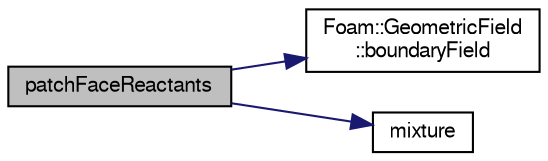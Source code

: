 digraph "patchFaceReactants"
{
  bgcolor="transparent";
  edge [fontname="FreeSans",fontsize="10",labelfontname="FreeSans",labelfontsize="10"];
  node [fontname="FreeSans",fontsize="10",shape=record];
  rankdir="LR";
  Node33 [label="patchFaceReactants",height=0.2,width=0.4,color="black", fillcolor="grey75", style="filled", fontcolor="black"];
  Node33 -> Node34 [color="midnightblue",fontsize="10",style="solid",fontname="FreeSans"];
  Node34 [label="Foam::GeometricField\l::boundaryField",height=0.2,width=0.4,color="black",URL="$a22434.html#a3c6c1a789b48ea0c5e8bff64f9c14f2d",tooltip="Return reference to GeometricBoundaryField. "];
  Node33 -> Node35 [color="midnightblue",fontsize="10",style="solid",fontname="FreeSans"];
  Node35 [label="mixture",height=0.2,width=0.4,color="black",URL="$a30142.html#a4ca3da4ba6a39fc1dd9ac3bd51c2eda0"];
}
